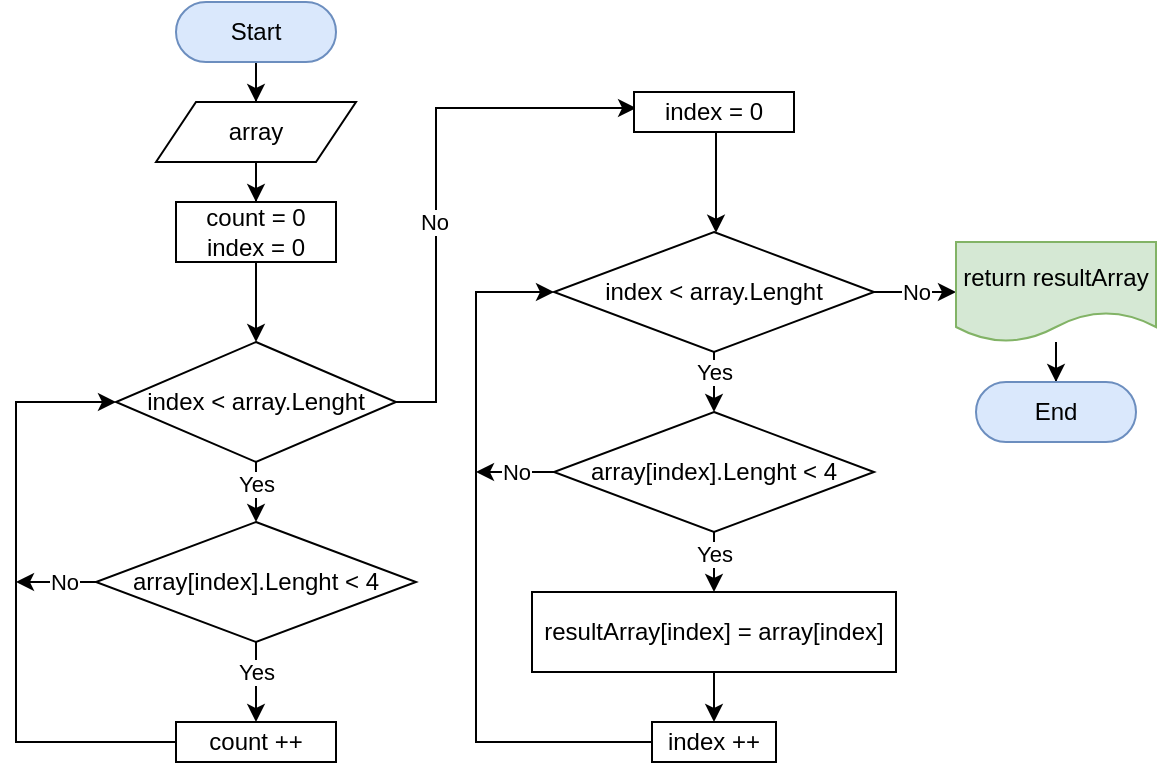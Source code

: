 <mxfile version="20.3.0" type="device"><diagram id="B8P1rVCua1CT-LJE3Sk7" name="Страница 1"><mxGraphModel dx="1185" dy="704" grid="1" gridSize="10" guides="1" tooltips="1" connect="1" arrows="1" fold="1" page="1" pageScale="1" pageWidth="827" pageHeight="1169" math="0" shadow="0"><root><mxCell id="0"/><mxCell id="1" parent="0"/><mxCell id="_C9oWDVvdP1AcfF_HnjF-4" value="" style="edgeStyle=orthogonalEdgeStyle;rounded=0;orthogonalLoop=1;jettySize=auto;html=1;" parent="1" source="_C9oWDVvdP1AcfF_HnjF-2" target="_C9oWDVvdP1AcfF_HnjF-3" edge="1"><mxGeometry relative="1" as="geometry"/></mxCell><mxCell id="_C9oWDVvdP1AcfF_HnjF-2" value="Start" style="rounded=1;whiteSpace=wrap;html=1;arcSize=50;fillColor=#dae8fc;strokeColor=#6c8ebf;" parent="1" vertex="1"><mxGeometry x="170" y="50" width="80" height="30" as="geometry"/></mxCell><mxCell id="_C9oWDVvdP1AcfF_HnjF-6" value="" style="edgeStyle=orthogonalEdgeStyle;rounded=0;orthogonalLoop=1;jettySize=auto;html=1;" parent="1" source="_C9oWDVvdP1AcfF_HnjF-3" target="_C9oWDVvdP1AcfF_HnjF-5" edge="1"><mxGeometry relative="1" as="geometry"/></mxCell><mxCell id="_C9oWDVvdP1AcfF_HnjF-3" value="array" style="shape=parallelogram;perimeter=parallelogramPerimeter;whiteSpace=wrap;html=1;fixedSize=1;" parent="1" vertex="1"><mxGeometry x="160" y="100" width="100" height="30" as="geometry"/></mxCell><mxCell id="_C9oWDVvdP1AcfF_HnjF-8" value="" style="edgeStyle=orthogonalEdgeStyle;rounded=0;orthogonalLoop=1;jettySize=auto;html=1;" parent="1" source="_C9oWDVvdP1AcfF_HnjF-5" target="_C9oWDVvdP1AcfF_HnjF-7" edge="1"><mxGeometry relative="1" as="geometry"/></mxCell><mxCell id="_C9oWDVvdP1AcfF_HnjF-5" value="count = 0&lt;br&gt;index = 0" style="whiteSpace=wrap;html=1;" parent="1" vertex="1"><mxGeometry x="170" y="150" width="80" height="30" as="geometry"/></mxCell><mxCell id="_C9oWDVvdP1AcfF_HnjF-10" value="" style="edgeStyle=orthogonalEdgeStyle;rounded=0;orthogonalLoop=1;jettySize=auto;html=1;" parent="1" source="_C9oWDVvdP1AcfF_HnjF-7" target="_C9oWDVvdP1AcfF_HnjF-9" edge="1"><mxGeometry relative="1" as="geometry"><Array as="points"><mxPoint x="210" y="290"/><mxPoint x="210" y="290"/></Array></mxGeometry></mxCell><mxCell id="_C9oWDVvdP1AcfF_HnjF-19" value="Yes" style="edgeLabel;html=1;align=center;verticalAlign=middle;resizable=0;points=[];" parent="_C9oWDVvdP1AcfF_HnjF-10" vertex="1" connectable="0"><mxGeometry x="-0.277" relative="1" as="geometry"><mxPoint as="offset"/></mxGeometry></mxCell><mxCell id="_C9oWDVvdP1AcfF_HnjF-40" style="edgeStyle=orthogonalEdgeStyle;rounded=0;orthogonalLoop=1;jettySize=auto;html=1;entryX=0.013;entryY=0.4;entryDx=0;entryDy=0;entryPerimeter=0;" parent="1" source="_C9oWDVvdP1AcfF_HnjF-7" target="_C9oWDVvdP1AcfF_HnjF-25" edge="1"><mxGeometry relative="1" as="geometry"><mxPoint x="370" y="103" as="targetPoint"/><Array as="points"><mxPoint x="300" y="250"/><mxPoint x="300" y="103"/></Array></mxGeometry></mxCell><mxCell id="_C9oWDVvdP1AcfF_HnjF-41" value="No" style="edgeLabel;html=1;align=center;verticalAlign=middle;resizable=0;points=[];" parent="_C9oWDVvdP1AcfF_HnjF-40" vertex="1" connectable="0"><mxGeometry x="-0.175" y="1" relative="1" as="geometry"><mxPoint as="offset"/></mxGeometry></mxCell><mxCell id="_C9oWDVvdP1AcfF_HnjF-7" value="index &amp;lt; array.Lenght" style="rhombus;whiteSpace=wrap;html=1;" parent="1" vertex="1"><mxGeometry x="140" y="220" width="140" height="60" as="geometry"/></mxCell><mxCell id="_C9oWDVvdP1AcfF_HnjF-12" value="" style="edgeStyle=orthogonalEdgeStyle;rounded=0;orthogonalLoop=1;jettySize=auto;html=1;" parent="1" source="_C9oWDVvdP1AcfF_HnjF-9" target="_C9oWDVvdP1AcfF_HnjF-11" edge="1"><mxGeometry relative="1" as="geometry"/></mxCell><mxCell id="_C9oWDVvdP1AcfF_HnjF-14" value="Yes" style="edgeLabel;html=1;align=center;verticalAlign=middle;resizable=0;points=[];" parent="_C9oWDVvdP1AcfF_HnjF-12" vertex="1" connectable="0"><mxGeometry x="-0.267" relative="1" as="geometry"><mxPoint as="offset"/></mxGeometry></mxCell><mxCell id="_C9oWDVvdP1AcfF_HnjF-17" style="edgeStyle=orthogonalEdgeStyle;rounded=0;orthogonalLoop=1;jettySize=auto;html=1;" parent="1" source="_C9oWDVvdP1AcfF_HnjF-9" edge="1"><mxGeometry relative="1" as="geometry"><mxPoint x="90" y="340" as="targetPoint"/></mxGeometry></mxCell><mxCell id="_C9oWDVvdP1AcfF_HnjF-18" value="No" style="edgeLabel;html=1;align=center;verticalAlign=middle;resizable=0;points=[];" parent="_C9oWDVvdP1AcfF_HnjF-17" vertex="1" connectable="0"><mxGeometry x="-0.213" relative="1" as="geometry"><mxPoint as="offset"/></mxGeometry></mxCell><mxCell id="_C9oWDVvdP1AcfF_HnjF-9" value="array[index].Lenght &amp;lt; 4" style="rhombus;whiteSpace=wrap;html=1;" parent="1" vertex="1"><mxGeometry x="130" y="310" width="160" height="60" as="geometry"/></mxCell><mxCell id="_C9oWDVvdP1AcfF_HnjF-13" style="edgeStyle=orthogonalEdgeStyle;rounded=0;orthogonalLoop=1;jettySize=auto;html=1;entryX=0;entryY=0.5;entryDx=0;entryDy=0;" parent="1" source="_C9oWDVvdP1AcfF_HnjF-11" target="_C9oWDVvdP1AcfF_HnjF-7" edge="1"><mxGeometry relative="1" as="geometry"><Array as="points"><mxPoint x="90" y="420"/><mxPoint x="90" y="250"/></Array></mxGeometry></mxCell><mxCell id="_C9oWDVvdP1AcfF_HnjF-11" value="count ++" style="whiteSpace=wrap;html=1;" parent="1" vertex="1"><mxGeometry x="170" y="410" width="80" height="20" as="geometry"/></mxCell><mxCell id="_C9oWDVvdP1AcfF_HnjF-28" value="" style="edgeStyle=orthogonalEdgeStyle;rounded=0;orthogonalLoop=1;jettySize=auto;html=1;" parent="1" source="_C9oWDVvdP1AcfF_HnjF-25" target="_C9oWDVvdP1AcfF_HnjF-27" edge="1"><mxGeometry relative="1" as="geometry"><Array as="points"><mxPoint x="440" y="140"/><mxPoint x="440" y="140"/></Array></mxGeometry></mxCell><mxCell id="_C9oWDVvdP1AcfF_HnjF-25" value="index = 0" style="whiteSpace=wrap;html=1;" parent="1" vertex="1"><mxGeometry x="399" y="95" width="80" height="20" as="geometry"/></mxCell><mxCell id="_C9oWDVvdP1AcfF_HnjF-30" value="" style="edgeStyle=orthogonalEdgeStyle;rounded=0;orthogonalLoop=1;jettySize=auto;html=1;" parent="1" source="_C9oWDVvdP1AcfF_HnjF-27" target="_C9oWDVvdP1AcfF_HnjF-29" edge="1"><mxGeometry relative="1" as="geometry"/></mxCell><mxCell id="_C9oWDVvdP1AcfF_HnjF-37" value="Yes" style="edgeLabel;html=1;align=center;verticalAlign=middle;resizable=0;points=[];" parent="_C9oWDVvdP1AcfF_HnjF-30" vertex="1" connectable="0"><mxGeometry x="-0.768" relative="1" as="geometry"><mxPoint y="4" as="offset"/></mxGeometry></mxCell><mxCell id="_C9oWDVvdP1AcfF_HnjF-45" value="" style="edgeStyle=orthogonalEdgeStyle;rounded=0;orthogonalLoop=1;jettySize=auto;html=1;" parent="1" source="_C9oWDVvdP1AcfF_HnjF-27" target="_C9oWDVvdP1AcfF_HnjF-44" edge="1"><mxGeometry relative="1" as="geometry"/></mxCell><mxCell id="_C9oWDVvdP1AcfF_HnjF-48" value="No" style="edgeLabel;html=1;align=center;verticalAlign=middle;resizable=0;points=[];" parent="_C9oWDVvdP1AcfF_HnjF-45" vertex="1" connectable="0"><mxGeometry x="-0.72" relative="1" as="geometry"><mxPoint x="15" as="offset"/></mxGeometry></mxCell><mxCell id="_C9oWDVvdP1AcfF_HnjF-27" value="index &amp;lt; array.Lenght" style="rhombus;whiteSpace=wrap;html=1;" parent="1" vertex="1"><mxGeometry x="359" y="165" width="160" height="60" as="geometry"/></mxCell><mxCell id="_C9oWDVvdP1AcfF_HnjF-32" value="" style="edgeStyle=orthogonalEdgeStyle;rounded=0;orthogonalLoop=1;jettySize=auto;html=1;" parent="1" source="_C9oWDVvdP1AcfF_HnjF-29" target="_C9oWDVvdP1AcfF_HnjF-31" edge="1"><mxGeometry relative="1" as="geometry"><Array as="points"><mxPoint x="439" y="325"/><mxPoint x="439" y="325"/></Array></mxGeometry></mxCell><mxCell id="_C9oWDVvdP1AcfF_HnjF-39" value="Yes" style="edgeLabel;html=1;align=center;verticalAlign=middle;resizable=0;points=[];" parent="_C9oWDVvdP1AcfF_HnjF-32" vertex="1" connectable="0"><mxGeometry x="-0.373" y="1" relative="1" as="geometry"><mxPoint x="-1" y="1" as="offset"/></mxGeometry></mxCell><mxCell id="_C9oWDVvdP1AcfF_HnjF-42" style="edgeStyle=orthogonalEdgeStyle;rounded=0;orthogonalLoop=1;jettySize=auto;html=1;" parent="1" source="_C9oWDVvdP1AcfF_HnjF-29" edge="1"><mxGeometry relative="1" as="geometry"><mxPoint x="320" y="285" as="targetPoint"/></mxGeometry></mxCell><mxCell id="_C9oWDVvdP1AcfF_HnjF-43" value="No" style="edgeLabel;html=1;align=center;verticalAlign=middle;resizable=0;points=[];" parent="_C9oWDVvdP1AcfF_HnjF-42" vertex="1" connectable="0"><mxGeometry x="-0.699" relative="1" as="geometry"><mxPoint x="-13" as="offset"/></mxGeometry></mxCell><mxCell id="_C9oWDVvdP1AcfF_HnjF-29" value="array[index].Lenght &amp;lt; 4" style="rhombus;whiteSpace=wrap;html=1;" parent="1" vertex="1"><mxGeometry x="359" y="255" width="160" height="60" as="geometry"/></mxCell><mxCell id="_C9oWDVvdP1AcfF_HnjF-34" value="" style="edgeStyle=orthogonalEdgeStyle;rounded=0;orthogonalLoop=1;jettySize=auto;html=1;" parent="1" source="_C9oWDVvdP1AcfF_HnjF-31" target="_C9oWDVvdP1AcfF_HnjF-33" edge="1"><mxGeometry relative="1" as="geometry"/></mxCell><mxCell id="_C9oWDVvdP1AcfF_HnjF-31" value="resultArray[index] = array[index]" style="whiteSpace=wrap;html=1;" parent="1" vertex="1"><mxGeometry x="348" y="345" width="182" height="40" as="geometry"/></mxCell><mxCell id="_C9oWDVvdP1AcfF_HnjF-35" style="edgeStyle=orthogonalEdgeStyle;rounded=0;orthogonalLoop=1;jettySize=auto;html=1;entryX=0;entryY=0.5;entryDx=0;entryDy=0;" parent="1" source="_C9oWDVvdP1AcfF_HnjF-33" target="_C9oWDVvdP1AcfF_HnjF-27" edge="1"><mxGeometry relative="1" as="geometry"><Array as="points"><mxPoint x="320" y="420"/><mxPoint x="320" y="195"/></Array></mxGeometry></mxCell><mxCell id="_C9oWDVvdP1AcfF_HnjF-33" value="index ++" style="whiteSpace=wrap;html=1;" parent="1" vertex="1"><mxGeometry x="408" y="410" width="62" height="20" as="geometry"/></mxCell><mxCell id="_C9oWDVvdP1AcfF_HnjF-47" value="" style="edgeStyle=orthogonalEdgeStyle;rounded=0;orthogonalLoop=1;jettySize=auto;html=1;" parent="1" source="_C9oWDVvdP1AcfF_HnjF-44" target="_C9oWDVvdP1AcfF_HnjF-46" edge="1"><mxGeometry relative="1" as="geometry"/></mxCell><mxCell id="_C9oWDVvdP1AcfF_HnjF-44" value="return resultArray" style="shape=document;whiteSpace=wrap;html=1;boundedLbl=1;fillColor=#d5e8d4;strokeColor=#82b366;" parent="1" vertex="1"><mxGeometry x="560" y="170" width="100" height="50" as="geometry"/></mxCell><mxCell id="_C9oWDVvdP1AcfF_HnjF-46" value="End" style="rounded=1;whiteSpace=wrap;html=1;arcSize=50;fillColor=#dae8fc;strokeColor=#6c8ebf;" parent="1" vertex="1"><mxGeometry x="570" y="240" width="80" height="30" as="geometry"/></mxCell></root></mxGraphModel></diagram></mxfile>